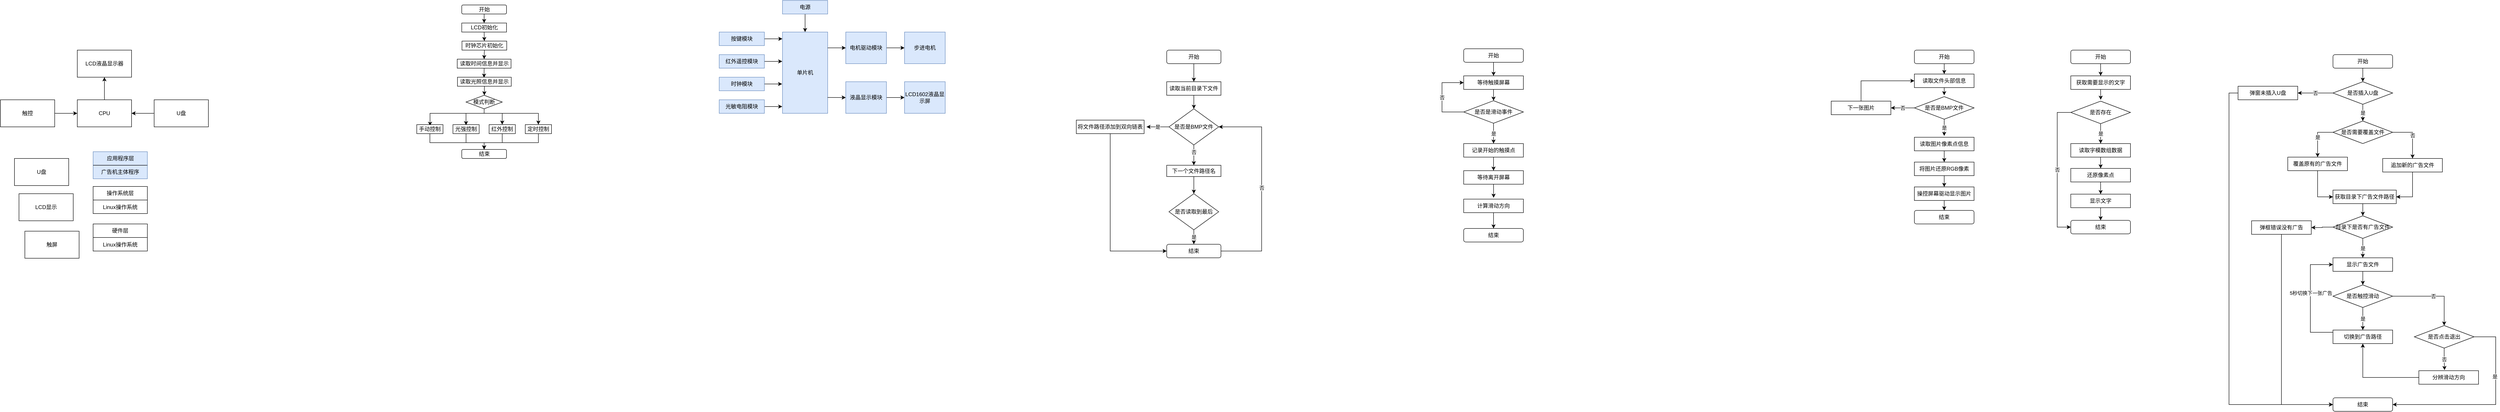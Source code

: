 <mxfile version="21.2.9" type="github">
  <diagram name="第 1 页" id="1pbirYVuTmxY0LQ_dK6s">
    <mxGraphModel dx="1304" dy="825" grid="1" gridSize="10" guides="1" tooltips="1" connect="1" arrows="1" fold="1" page="1" pageScale="1" pageWidth="827" pageHeight="1169" background="none" math="0" shadow="0">
      <root>
        <mxCell id="0" />
        <mxCell id="1" parent="0" />
        <mxCell id="Xl7vxDRYbt0s1qtZBpX_-1" value="LCD液晶显示器" style="rounded=0;whiteSpace=wrap;html=1;" parent="1" vertex="1">
          <mxGeometry x="340" y="200" width="120" height="60" as="geometry" />
        </mxCell>
        <mxCell id="Xl7vxDRYbt0s1qtZBpX_-4" style="edgeStyle=orthogonalEdgeStyle;rounded=0;orthogonalLoop=1;jettySize=auto;html=1;exitX=0.5;exitY=0;exitDx=0;exitDy=0;entryX=0.5;entryY=1;entryDx=0;entryDy=0;" parent="1" source="Xl7vxDRYbt0s1qtZBpX_-3" target="Xl7vxDRYbt0s1qtZBpX_-1" edge="1">
          <mxGeometry relative="1" as="geometry" />
        </mxCell>
        <mxCell id="Xl7vxDRYbt0s1qtZBpX_-3" value="CPU" style="rounded=0;whiteSpace=wrap;html=1;" parent="1" vertex="1">
          <mxGeometry x="340" y="310" width="120" height="60" as="geometry" />
        </mxCell>
        <mxCell id="Xl7vxDRYbt0s1qtZBpX_-8" style="edgeStyle=orthogonalEdgeStyle;rounded=0;orthogonalLoop=1;jettySize=auto;html=1;exitX=1;exitY=0.5;exitDx=0;exitDy=0;entryX=0;entryY=0.5;entryDx=0;entryDy=0;" parent="1" source="Xl7vxDRYbt0s1qtZBpX_-5" target="Xl7vxDRYbt0s1qtZBpX_-3" edge="1">
          <mxGeometry relative="1" as="geometry" />
        </mxCell>
        <mxCell id="Xl7vxDRYbt0s1qtZBpX_-5" value="触控" style="rounded=0;whiteSpace=wrap;html=1;" parent="1" vertex="1">
          <mxGeometry x="170" y="310" width="120" height="60" as="geometry" />
        </mxCell>
        <mxCell id="Xl7vxDRYbt0s1qtZBpX_-7" style="edgeStyle=orthogonalEdgeStyle;rounded=0;orthogonalLoop=1;jettySize=auto;html=1;exitX=0;exitY=0.5;exitDx=0;exitDy=0;" parent="1" source="Xl7vxDRYbt0s1qtZBpX_-6" target="Xl7vxDRYbt0s1qtZBpX_-3" edge="1">
          <mxGeometry relative="1" as="geometry" />
        </mxCell>
        <mxCell id="Xl7vxDRYbt0s1qtZBpX_-6" value="U盘" style="rounded=0;whiteSpace=wrap;html=1;" parent="1" vertex="1">
          <mxGeometry x="510" y="310" width="120" height="60" as="geometry" />
        </mxCell>
        <mxCell id="S_i-ToaBZ4BGEfhSy9do-2" value="" style="rounded=0;whiteSpace=wrap;html=1;fillColor=#dae8fc;strokeColor=#6c8ebf;" parent="1" vertex="1">
          <mxGeometry x="375" y="425" width="120" height="60" as="geometry" />
        </mxCell>
        <mxCell id="S_i-ToaBZ4BGEfhSy9do-4" value="LCD显示" style="rounded=0;whiteSpace=wrap;html=1;" parent="1" vertex="1">
          <mxGeometry x="211" y="518" width="120" height="60" as="geometry" />
        </mxCell>
        <mxCell id="S_i-ToaBZ4BGEfhSy9do-7" value="U盘" style="rounded=0;whiteSpace=wrap;html=1;" parent="1" vertex="1">
          <mxGeometry x="201" y="440" width="120" height="60" as="geometry" />
        </mxCell>
        <mxCell id="S_i-ToaBZ4BGEfhSy9do-8" value="触屏" style="rounded=0;whiteSpace=wrap;html=1;" parent="1" vertex="1">
          <mxGeometry x="224" y="601" width="120" height="60" as="geometry" />
        </mxCell>
        <mxCell id="S_i-ToaBZ4BGEfhSy9do-10" value="" style="endArrow=none;html=1;rounded=0;exitX=0;exitY=0.5;exitDx=0;exitDy=0;entryX=1;entryY=0.5;entryDx=0;entryDy=0;" parent="1" source="S_i-ToaBZ4BGEfhSy9do-2" target="S_i-ToaBZ4BGEfhSy9do-2" edge="1">
          <mxGeometry width="50" height="50" relative="1" as="geometry">
            <mxPoint x="475" y="507" as="sourcePoint" />
            <mxPoint x="525" y="457" as="targetPoint" />
          </mxGeometry>
        </mxCell>
        <mxCell id="S_i-ToaBZ4BGEfhSy9do-11" value="应用程序层" style="text;strokeColor=none;align=center;fillColor=none;html=1;verticalAlign=middle;whiteSpace=wrap;rounded=0;" parent="1" vertex="1">
          <mxGeometry x="400.5" y="425" width="69" height="30" as="geometry" />
        </mxCell>
        <mxCell id="S_i-ToaBZ4BGEfhSy9do-12" value="广告机主体程序" style="text;strokeColor=none;align=center;fillColor=none;html=1;verticalAlign=middle;whiteSpace=wrap;rounded=0;" parent="1" vertex="1">
          <mxGeometry x="389" y="455" width="92" height="30" as="geometry" />
        </mxCell>
        <mxCell id="S_i-ToaBZ4BGEfhSy9do-13" value="" style="rounded=0;whiteSpace=wrap;html=1;" parent="1" vertex="1">
          <mxGeometry x="375" y="502" width="120" height="60" as="geometry" />
        </mxCell>
        <mxCell id="S_i-ToaBZ4BGEfhSy9do-14" value="" style="endArrow=none;html=1;rounded=0;exitX=0;exitY=0.5;exitDx=0;exitDy=0;entryX=1;entryY=0.5;entryDx=0;entryDy=0;" parent="1" source="S_i-ToaBZ4BGEfhSy9do-13" target="S_i-ToaBZ4BGEfhSy9do-13" edge="1">
          <mxGeometry width="50" height="50" relative="1" as="geometry">
            <mxPoint x="481" y="514" as="sourcePoint" />
            <mxPoint x="531" y="464" as="targetPoint" />
          </mxGeometry>
        </mxCell>
        <mxCell id="S_i-ToaBZ4BGEfhSy9do-19" value="Linux操作系统" style="text;strokeColor=none;align=center;fillColor=none;html=1;verticalAlign=middle;whiteSpace=wrap;rounded=0;" parent="1" vertex="1">
          <mxGeometry x="389" y="533" width="92" height="30" as="geometry" />
        </mxCell>
        <mxCell id="S_i-ToaBZ4BGEfhSy9do-20" value="操作系统层" style="text;strokeColor=none;align=center;fillColor=none;html=1;verticalAlign=middle;whiteSpace=wrap;rounded=0;" parent="1" vertex="1">
          <mxGeometry x="389" y="502" width="92" height="30" as="geometry" />
        </mxCell>
        <mxCell id="S_i-ToaBZ4BGEfhSy9do-21" value="" style="rounded=0;whiteSpace=wrap;html=1;" parent="1" vertex="1">
          <mxGeometry x="375" y="585" width="120" height="60" as="geometry" />
        </mxCell>
        <mxCell id="S_i-ToaBZ4BGEfhSy9do-22" value="" style="endArrow=none;html=1;rounded=0;exitX=0;exitY=0.5;exitDx=0;exitDy=0;entryX=1;entryY=0.5;entryDx=0;entryDy=0;" parent="1" source="S_i-ToaBZ4BGEfhSy9do-21" target="S_i-ToaBZ4BGEfhSy9do-21" edge="1">
          <mxGeometry width="50" height="50" relative="1" as="geometry">
            <mxPoint x="481" y="597" as="sourcePoint" />
            <mxPoint x="531" y="547" as="targetPoint" />
          </mxGeometry>
        </mxCell>
        <mxCell id="S_i-ToaBZ4BGEfhSy9do-23" value="Linux操作系统" style="text;strokeColor=none;align=center;fillColor=none;html=1;verticalAlign=middle;whiteSpace=wrap;rounded=0;" parent="1" vertex="1">
          <mxGeometry x="389" y="616" width="92" height="30" as="geometry" />
        </mxCell>
        <mxCell id="S_i-ToaBZ4BGEfhSy9do-24" value="硬件层" style="text;strokeColor=none;align=center;fillColor=none;html=1;verticalAlign=middle;whiteSpace=wrap;rounded=0;" parent="1" vertex="1">
          <mxGeometry x="389" y="585" width="92" height="30" as="geometry" />
        </mxCell>
        <mxCell id="UXYYCV9TnuVSODTEF9GF-24" style="edgeStyle=orthogonalEdgeStyle;rounded=0;orthogonalLoop=1;jettySize=auto;html=1;exitX=0.5;exitY=1;exitDx=0;exitDy=0;entryX=0.5;entryY=0;entryDx=0;entryDy=0;" parent="1" source="UXYYCV9TnuVSODTEF9GF-1" target="UXYYCV9TnuVSODTEF9GF-2" edge="1">
          <mxGeometry relative="1" as="geometry" />
        </mxCell>
        <mxCell id="UXYYCV9TnuVSODTEF9GF-1" value="开始" style="rounded=1;whiteSpace=wrap;html=1;" parent="1" vertex="1">
          <mxGeometry x="1190.5" y="100" width="99" height="20" as="geometry" />
        </mxCell>
        <mxCell id="UXYYCV9TnuVSODTEF9GF-25" style="edgeStyle=orthogonalEdgeStyle;rounded=0;orthogonalLoop=1;jettySize=auto;html=1;exitX=0.5;exitY=1;exitDx=0;exitDy=0;entryX=0.5;entryY=0;entryDx=0;entryDy=0;" parent="1" source="UXYYCV9TnuVSODTEF9GF-2" target="UXYYCV9TnuVSODTEF9GF-3" edge="1">
          <mxGeometry relative="1" as="geometry" />
        </mxCell>
        <mxCell id="UXYYCV9TnuVSODTEF9GF-2" value="LCD初始化" style="rounded=0;whiteSpace=wrap;html=1;" parent="1" vertex="1">
          <mxGeometry x="1190.5" y="140" width="99" height="20" as="geometry" />
        </mxCell>
        <mxCell id="UXYYCV9TnuVSODTEF9GF-26" style="edgeStyle=orthogonalEdgeStyle;rounded=0;orthogonalLoop=1;jettySize=auto;html=1;exitX=0.5;exitY=1;exitDx=0;exitDy=0;entryX=0.5;entryY=0;entryDx=0;entryDy=0;" parent="1" source="UXYYCV9TnuVSODTEF9GF-3" target="UXYYCV9TnuVSODTEF9GF-4" edge="1">
          <mxGeometry relative="1" as="geometry" />
        </mxCell>
        <mxCell id="UXYYCV9TnuVSODTEF9GF-3" value="时钟芯片初始化" style="rounded=0;whiteSpace=wrap;html=1;" parent="1" vertex="1">
          <mxGeometry x="1191" y="180" width="99" height="20" as="geometry" />
        </mxCell>
        <mxCell id="UXYYCV9TnuVSODTEF9GF-28" style="edgeStyle=orthogonalEdgeStyle;rounded=0;orthogonalLoop=1;jettySize=auto;html=1;exitX=0.5;exitY=1;exitDx=0;exitDy=0;entryX=0.494;entryY=0.055;entryDx=0;entryDy=0;entryPerimeter=0;" parent="1" source="UXYYCV9TnuVSODTEF9GF-4" target="UXYYCV9TnuVSODTEF9GF-5" edge="1">
          <mxGeometry relative="1" as="geometry" />
        </mxCell>
        <mxCell id="UXYYCV9TnuVSODTEF9GF-4" value="读取时间信息并显示" style="rounded=0;whiteSpace=wrap;html=1;" parent="1" vertex="1">
          <mxGeometry x="1180.5" y="220" width="119" height="20" as="geometry" />
        </mxCell>
        <mxCell id="UXYYCV9TnuVSODTEF9GF-30" style="edgeStyle=orthogonalEdgeStyle;rounded=0;orthogonalLoop=1;jettySize=auto;html=1;exitX=0.5;exitY=1;exitDx=0;exitDy=0;entryX=0.506;entryY=0.003;entryDx=0;entryDy=0;entryPerimeter=0;" parent="1" source="UXYYCV9TnuVSODTEF9GF-5" target="UXYYCV9TnuVSODTEF9GF-6" edge="1">
          <mxGeometry relative="1" as="geometry" />
        </mxCell>
        <mxCell id="UXYYCV9TnuVSODTEF9GF-5" value="读取光照信息并显示" style="rounded=0;whiteSpace=wrap;html=1;" parent="1" vertex="1">
          <mxGeometry x="1181" y="260" width="119" height="20" as="geometry" />
        </mxCell>
        <mxCell id="UXYYCV9TnuVSODTEF9GF-16" style="edgeStyle=orthogonalEdgeStyle;rounded=0;orthogonalLoop=1;jettySize=auto;html=1;exitX=0.5;exitY=1;exitDx=0;exitDy=0;entryX=0.506;entryY=0.133;entryDx=0;entryDy=0;entryPerimeter=0;" parent="1" source="UXYYCV9TnuVSODTEF9GF-6" target="UXYYCV9TnuVSODTEF9GF-8" edge="1">
          <mxGeometry relative="1" as="geometry">
            <Array as="points">
              <mxPoint x="1240" y="340" />
              <mxPoint x="1120" y="340" />
            </Array>
          </mxGeometry>
        </mxCell>
        <mxCell id="UXYYCV9TnuVSODTEF9GF-17" style="edgeStyle=orthogonalEdgeStyle;rounded=0;orthogonalLoop=1;jettySize=auto;html=1;exitX=0.5;exitY=1;exitDx=0;exitDy=0;entryX=0.499;entryY=0.061;entryDx=0;entryDy=0;entryPerimeter=0;" parent="1" source="UXYYCV9TnuVSODTEF9GF-6" target="UXYYCV9TnuVSODTEF9GF-9" edge="1">
          <mxGeometry relative="1" as="geometry">
            <Array as="points">
              <mxPoint x="1240" y="340" />
              <mxPoint x="1200" y="340" />
            </Array>
          </mxGeometry>
        </mxCell>
        <mxCell id="UXYYCV9TnuVSODTEF9GF-18" style="edgeStyle=orthogonalEdgeStyle;rounded=0;orthogonalLoop=1;jettySize=auto;html=1;exitX=0.5;exitY=1;exitDx=0;exitDy=0;entryX=0.5;entryY=0;entryDx=0;entryDy=0;" parent="1" source="UXYYCV9TnuVSODTEF9GF-6" target="UXYYCV9TnuVSODTEF9GF-10" edge="1">
          <mxGeometry relative="1" as="geometry">
            <Array as="points">
              <mxPoint x="1240" y="340" />
              <mxPoint x="1280" y="340" />
            </Array>
          </mxGeometry>
        </mxCell>
        <mxCell id="UXYYCV9TnuVSODTEF9GF-19" style="edgeStyle=orthogonalEdgeStyle;rounded=0;orthogonalLoop=1;jettySize=auto;html=1;exitX=0.5;exitY=1;exitDx=0;exitDy=0;entryX=0.5;entryY=0;entryDx=0;entryDy=0;" parent="1" source="UXYYCV9TnuVSODTEF9GF-6" target="UXYYCV9TnuVSODTEF9GF-11" edge="1">
          <mxGeometry relative="1" as="geometry">
            <Array as="points">
              <mxPoint x="1240" y="340" />
              <mxPoint x="1360" y="340" />
            </Array>
          </mxGeometry>
        </mxCell>
        <mxCell id="UXYYCV9TnuVSODTEF9GF-6" value="模式判断" style="rhombus;whiteSpace=wrap;html=1;" parent="1" vertex="1">
          <mxGeometry x="1200" y="300" width="80" height="30" as="geometry" />
        </mxCell>
        <mxCell id="UXYYCV9TnuVSODTEF9GF-20" style="edgeStyle=orthogonalEdgeStyle;rounded=0;orthogonalLoop=1;jettySize=auto;html=1;exitX=0.5;exitY=1;exitDx=0;exitDy=0;entryX=0.5;entryY=0;entryDx=0;entryDy=0;" parent="1" source="UXYYCV9TnuVSODTEF9GF-8" target="UXYYCV9TnuVSODTEF9GF-12" edge="1">
          <mxGeometry relative="1" as="geometry">
            <Array as="points">
              <mxPoint x="1120" y="405" />
              <mxPoint x="1240" y="405" />
            </Array>
          </mxGeometry>
        </mxCell>
        <mxCell id="UXYYCV9TnuVSODTEF9GF-8" value="手动控制" style="rounded=0;whiteSpace=wrap;html=1;" parent="1" vertex="1">
          <mxGeometry x="1091" y="365" width="58" height="20" as="geometry" />
        </mxCell>
        <mxCell id="UXYYCV9TnuVSODTEF9GF-21" style="edgeStyle=orthogonalEdgeStyle;rounded=0;orthogonalLoop=1;jettySize=auto;html=1;exitX=0.5;exitY=1;exitDx=0;exitDy=0;entryX=0.5;entryY=0;entryDx=0;entryDy=0;" parent="1" source="UXYYCV9TnuVSODTEF9GF-9" target="UXYYCV9TnuVSODTEF9GF-12" edge="1">
          <mxGeometry relative="1" as="geometry" />
        </mxCell>
        <mxCell id="UXYYCV9TnuVSODTEF9GF-9" value="光强控制" style="rounded=0;whiteSpace=wrap;html=1;" parent="1" vertex="1">
          <mxGeometry x="1171" y="365" width="58" height="20" as="geometry" />
        </mxCell>
        <mxCell id="UXYYCV9TnuVSODTEF9GF-22" style="edgeStyle=orthogonalEdgeStyle;rounded=0;orthogonalLoop=1;jettySize=auto;html=1;exitX=0.5;exitY=1;exitDx=0;exitDy=0;entryX=0.5;entryY=0;entryDx=0;entryDy=0;" parent="1" source="UXYYCV9TnuVSODTEF9GF-10" target="UXYYCV9TnuVSODTEF9GF-12" edge="1">
          <mxGeometry relative="1" as="geometry" />
        </mxCell>
        <mxCell id="UXYYCV9TnuVSODTEF9GF-10" value="红外控制" style="rounded=0;whiteSpace=wrap;html=1;" parent="1" vertex="1">
          <mxGeometry x="1251" y="365" width="58" height="20" as="geometry" />
        </mxCell>
        <mxCell id="UXYYCV9TnuVSODTEF9GF-23" style="edgeStyle=orthogonalEdgeStyle;rounded=0;orthogonalLoop=1;jettySize=auto;html=1;exitX=0.5;exitY=1;exitDx=0;exitDy=0;entryX=0.5;entryY=0;entryDx=0;entryDy=0;" parent="1" source="UXYYCV9TnuVSODTEF9GF-11" target="UXYYCV9TnuVSODTEF9GF-12" edge="1">
          <mxGeometry relative="1" as="geometry">
            <Array as="points">
              <mxPoint x="1360" y="405" />
              <mxPoint x="1240" y="405" />
            </Array>
          </mxGeometry>
        </mxCell>
        <mxCell id="UXYYCV9TnuVSODTEF9GF-11" value="定时控制" style="rounded=0;whiteSpace=wrap;html=1;" parent="1" vertex="1">
          <mxGeometry x="1331" y="365" width="58" height="20" as="geometry" />
        </mxCell>
        <mxCell id="UXYYCV9TnuVSODTEF9GF-12" value="结束" style="rounded=1;whiteSpace=wrap;html=1;" parent="1" vertex="1">
          <mxGeometry x="1190.5" y="420" width="99" height="20" as="geometry" />
        </mxCell>
        <mxCell id="UXYYCV9TnuVSODTEF9GF-59" style="edgeStyle=orthogonalEdgeStyle;rounded=0;orthogonalLoop=1;jettySize=auto;html=1;exitX=0.5;exitY=1;exitDx=0;exitDy=0;entryX=0.5;entryY=0;entryDx=0;entryDy=0;" parent="1" source="UXYYCV9TnuVSODTEF9GF-38" target="UXYYCV9TnuVSODTEF9GF-44" edge="1">
          <mxGeometry relative="1" as="geometry" />
        </mxCell>
        <mxCell id="UXYYCV9TnuVSODTEF9GF-38" value="电源" style="rounded=0;whiteSpace=wrap;html=1;fillColor=#dae8fc;strokeColor=#6c8ebf;" parent="1" vertex="1">
          <mxGeometry x="1900" y="90" width="100" height="30" as="geometry" />
        </mxCell>
        <mxCell id="UXYYCV9TnuVSODTEF9GF-51" style="edgeStyle=orthogonalEdgeStyle;rounded=0;orthogonalLoop=1;jettySize=auto;html=1;exitX=1;exitY=0.5;exitDx=0;exitDy=0;entryX=-0.005;entryY=0.363;entryDx=0;entryDy=0;entryPerimeter=0;" parent="1" source="UXYYCV9TnuVSODTEF9GF-39" target="UXYYCV9TnuVSODTEF9GF-44" edge="1">
          <mxGeometry relative="1" as="geometry" />
        </mxCell>
        <mxCell id="UXYYCV9TnuVSODTEF9GF-39" value="红外遥控模块" style="rounded=0;whiteSpace=wrap;html=1;fillColor=#dae8fc;strokeColor=#6c8ebf;" parent="1" vertex="1">
          <mxGeometry x="1760" y="210" width="100" height="30" as="geometry" />
        </mxCell>
        <mxCell id="UXYYCV9TnuVSODTEF9GF-50" style="edgeStyle=orthogonalEdgeStyle;rounded=0;orthogonalLoop=1;jettySize=auto;html=1;exitX=1;exitY=0.5;exitDx=0;exitDy=0;entryX=-0.002;entryY=0.082;entryDx=0;entryDy=0;entryPerimeter=0;" parent="1" source="UXYYCV9TnuVSODTEF9GF-40" target="UXYYCV9TnuVSODTEF9GF-44" edge="1">
          <mxGeometry relative="1" as="geometry">
            <mxPoint x="1920" y="130" as="targetPoint" />
          </mxGeometry>
        </mxCell>
        <mxCell id="UXYYCV9TnuVSODTEF9GF-40" value="按键模块" style="rounded=0;whiteSpace=wrap;html=1;fillColor=#dae8fc;strokeColor=#6c8ebf;" parent="1" vertex="1">
          <mxGeometry x="1760" y="160" width="100" height="30" as="geometry" />
        </mxCell>
        <mxCell id="UXYYCV9TnuVSODTEF9GF-52" style="edgeStyle=orthogonalEdgeStyle;rounded=0;orthogonalLoop=1;jettySize=auto;html=1;exitX=1;exitY=0.5;exitDx=0;exitDy=0;entryX=-0.008;entryY=0.636;entryDx=0;entryDy=0;entryPerimeter=0;" parent="1" source="UXYYCV9TnuVSODTEF9GF-41" target="UXYYCV9TnuVSODTEF9GF-44" edge="1">
          <mxGeometry relative="1" as="geometry" />
        </mxCell>
        <mxCell id="UXYYCV9TnuVSODTEF9GF-41" value="时钟模块" style="rounded=0;whiteSpace=wrap;html=1;fillColor=#dae8fc;strokeColor=#6c8ebf;" parent="1" vertex="1">
          <mxGeometry x="1760" y="260" width="100" height="30" as="geometry" />
        </mxCell>
        <mxCell id="UXYYCV9TnuVSODTEF9GF-53" style="edgeStyle=orthogonalEdgeStyle;rounded=0;orthogonalLoop=1;jettySize=auto;html=1;exitX=1;exitY=0.5;exitDx=0;exitDy=0;entryX=-0.005;entryY=0.917;entryDx=0;entryDy=0;entryPerimeter=0;" parent="1" source="UXYYCV9TnuVSODTEF9GF-42" target="UXYYCV9TnuVSODTEF9GF-44" edge="1">
          <mxGeometry relative="1" as="geometry" />
        </mxCell>
        <mxCell id="UXYYCV9TnuVSODTEF9GF-42" value="光敏电阻模块" style="rounded=0;whiteSpace=wrap;html=1;fillColor=#dae8fc;strokeColor=#6c8ebf;" parent="1" vertex="1">
          <mxGeometry x="1760" y="310" width="100" height="30" as="geometry" />
        </mxCell>
        <mxCell id="UXYYCV9TnuVSODTEF9GF-44" value="单片机" style="rounded=0;whiteSpace=wrap;html=1;fillColor=#dae8fc;strokeColor=#6c8ebf;" parent="1" vertex="1">
          <mxGeometry x="1900" y="160" width="100" height="180" as="geometry" />
        </mxCell>
        <mxCell id="UXYYCV9TnuVSODTEF9GF-58" style="edgeStyle=orthogonalEdgeStyle;rounded=0;orthogonalLoop=1;jettySize=auto;html=1;exitX=1;exitY=0.5;exitDx=0;exitDy=0;entryX=0;entryY=0.5;entryDx=0;entryDy=0;" parent="1" source="UXYYCV9TnuVSODTEF9GF-45" target="UXYYCV9TnuVSODTEF9GF-47" edge="1">
          <mxGeometry relative="1" as="geometry" />
        </mxCell>
        <mxCell id="UXYYCV9TnuVSODTEF9GF-45" value="电机驱动模块" style="rounded=0;whiteSpace=wrap;html=1;fillColor=#dae8fc;strokeColor=#6c8ebf;" parent="1" vertex="1">
          <mxGeometry x="2040" y="160" width="90" height="70" as="geometry" />
        </mxCell>
        <mxCell id="UXYYCV9TnuVSODTEF9GF-57" style="edgeStyle=orthogonalEdgeStyle;rounded=0;orthogonalLoop=1;jettySize=auto;html=1;exitX=1;exitY=0.5;exitDx=0;exitDy=0;entryX=0;entryY=0.5;entryDx=0;entryDy=0;" parent="1" source="UXYYCV9TnuVSODTEF9GF-46" target="UXYYCV9TnuVSODTEF9GF-48" edge="1">
          <mxGeometry relative="1" as="geometry" />
        </mxCell>
        <mxCell id="UXYYCV9TnuVSODTEF9GF-46" value="液晶显示模块" style="rounded=0;whiteSpace=wrap;html=1;fillColor=#dae8fc;strokeColor=#6c8ebf;" parent="1" vertex="1">
          <mxGeometry x="2040" y="270" width="90" height="70" as="geometry" />
        </mxCell>
        <mxCell id="UXYYCV9TnuVSODTEF9GF-47" value="步进电机" style="rounded=0;whiteSpace=wrap;html=1;fillColor=#dae8fc;strokeColor=#6c8ebf;" parent="1" vertex="1">
          <mxGeometry x="2170" y="160" width="90" height="70" as="geometry" />
        </mxCell>
        <mxCell id="UXYYCV9TnuVSODTEF9GF-48" value="LCD1602液晶显示屏" style="rounded=0;whiteSpace=wrap;html=1;fillColor=#dae8fc;strokeColor=#6c8ebf;" parent="1" vertex="1">
          <mxGeometry x="2170" y="270" width="90" height="70" as="geometry" />
        </mxCell>
        <mxCell id="UXYYCV9TnuVSODTEF9GF-55" value="" style="endArrow=classic;html=1;rounded=0;entryX=0;entryY=0.5;entryDx=0;entryDy=0;" parent="1" target="UXYYCV9TnuVSODTEF9GF-45" edge="1">
          <mxGeometry width="50" height="50" relative="1" as="geometry">
            <mxPoint x="2000" y="195" as="sourcePoint" />
            <mxPoint x="2090" y="180" as="targetPoint" />
          </mxGeometry>
        </mxCell>
        <mxCell id="UXYYCV9TnuVSODTEF9GF-56" value="" style="endArrow=classic;html=1;rounded=0;exitX=0.998;exitY=0.805;exitDx=0;exitDy=0;exitPerimeter=0;entryX=0;entryY=0.5;entryDx=0;entryDy=0;" parent="1" source="UXYYCV9TnuVSODTEF9GF-44" target="UXYYCV9TnuVSODTEF9GF-46" edge="1">
          <mxGeometry width="50" height="50" relative="1" as="geometry">
            <mxPoint x="2010" y="210" as="sourcePoint" />
            <mxPoint x="2049" y="210" as="targetPoint" />
          </mxGeometry>
        </mxCell>
        <mxCell id="vrbVYTq3Wv0uUNsKWjks-12" style="edgeStyle=orthogonalEdgeStyle;rounded=0;orthogonalLoop=1;jettySize=auto;html=1;exitX=0.5;exitY=1;exitDx=0;exitDy=0;entryX=0.5;entryY=0;entryDx=0;entryDy=0;" parent="1" source="vrbVYTq3Wv0uUNsKWjks-4" target="vrbVYTq3Wv0uUNsKWjks-5" edge="1">
          <mxGeometry relative="1" as="geometry" />
        </mxCell>
        <mxCell id="vrbVYTq3Wv0uUNsKWjks-4" value="开始" style="rounded=1;whiteSpace=wrap;html=1;" parent="1" vertex="1">
          <mxGeometry x="2750" y="200" width="120" height="30" as="geometry" />
        </mxCell>
        <mxCell id="vrbVYTq3Wv0uUNsKWjks-13" style="edgeStyle=orthogonalEdgeStyle;rounded=0;orthogonalLoop=1;jettySize=auto;html=1;exitX=0.5;exitY=1;exitDx=0;exitDy=0;entryX=0.5;entryY=0;entryDx=0;entryDy=0;" parent="1" source="vrbVYTq3Wv0uUNsKWjks-5" target="vrbVYTq3Wv0uUNsKWjks-6" edge="1">
          <mxGeometry relative="1" as="geometry" />
        </mxCell>
        <mxCell id="vrbVYTq3Wv0uUNsKWjks-5" value="读取当前目录下文件" style="rounded=0;whiteSpace=wrap;html=1;" parent="1" vertex="1">
          <mxGeometry x="2750" y="270" width="120" height="30" as="geometry" />
        </mxCell>
        <mxCell id="vrbVYTq3Wv0uUNsKWjks-14" value="是" style="edgeStyle=orthogonalEdgeStyle;rounded=0;orthogonalLoop=1;jettySize=auto;html=1;exitX=0;exitY=0.5;exitDx=0;exitDy=0;entryX=1.035;entryY=0.498;entryDx=0;entryDy=0;entryPerimeter=0;" parent="1" source="vrbVYTq3Wv0uUNsKWjks-6" target="vrbVYTq3Wv0uUNsKWjks-8" edge="1">
          <mxGeometry relative="1" as="geometry" />
        </mxCell>
        <mxCell id="vrbVYTq3Wv0uUNsKWjks-16" style="edgeStyle=orthogonalEdgeStyle;rounded=0;orthogonalLoop=1;jettySize=auto;html=1;exitX=0.5;exitY=1;exitDx=0;exitDy=0;entryX=0.5;entryY=0;entryDx=0;entryDy=0;" parent="1" source="vrbVYTq3Wv0uUNsKWjks-6" target="vrbVYTq3Wv0uUNsKWjks-7" edge="1">
          <mxGeometry relative="1" as="geometry" />
        </mxCell>
        <mxCell id="vrbVYTq3Wv0uUNsKWjks-17" value="否" style="edgeLabel;html=1;align=center;verticalAlign=middle;resizable=0;points=[];" parent="vrbVYTq3Wv0uUNsKWjks-16" vertex="1" connectable="0">
          <mxGeometry x="-0.292" relative="1" as="geometry">
            <mxPoint as="offset" />
          </mxGeometry>
        </mxCell>
        <mxCell id="vrbVYTq3Wv0uUNsKWjks-6" value="是否是BMP文件" style="rhombus;whiteSpace=wrap;html=1;" parent="1" vertex="1">
          <mxGeometry x="2755" y="330" width="110" height="80" as="geometry" />
        </mxCell>
        <mxCell id="vrbVYTq3Wv0uUNsKWjks-18" style="edgeStyle=orthogonalEdgeStyle;rounded=0;orthogonalLoop=1;jettySize=auto;html=1;exitX=0.5;exitY=1;exitDx=0;exitDy=0;entryX=0.5;entryY=0;entryDx=0;entryDy=0;" parent="1" source="vrbVYTq3Wv0uUNsKWjks-7" target="vrbVYTq3Wv0uUNsKWjks-10" edge="1">
          <mxGeometry relative="1" as="geometry" />
        </mxCell>
        <mxCell id="vrbVYTq3Wv0uUNsKWjks-7" value="下一个文件路径名" style="rounded=0;whiteSpace=wrap;html=1;" parent="1" vertex="1">
          <mxGeometry x="2750" y="455" width="120" height="25" as="geometry" />
        </mxCell>
        <mxCell id="vrbVYTq3Wv0uUNsKWjks-19" style="edgeStyle=orthogonalEdgeStyle;rounded=0;orthogonalLoop=1;jettySize=auto;html=1;exitX=0.5;exitY=1;exitDx=0;exitDy=0;entryX=0;entryY=0.5;entryDx=0;entryDy=0;" parent="1" source="vrbVYTq3Wv0uUNsKWjks-8" target="vrbVYTq3Wv0uUNsKWjks-11" edge="1">
          <mxGeometry relative="1" as="geometry" />
        </mxCell>
        <mxCell id="vrbVYTq3Wv0uUNsKWjks-8" value="将文件路径添加到双向链表" style="rounded=0;whiteSpace=wrap;html=1;" parent="1" vertex="1">
          <mxGeometry x="2550" y="355" width="150" height="30" as="geometry" />
        </mxCell>
        <mxCell id="vrbVYTq3Wv0uUNsKWjks-20" value="是" style="edgeStyle=orthogonalEdgeStyle;rounded=0;orthogonalLoop=1;jettySize=auto;html=1;exitX=0.5;exitY=1;exitDx=0;exitDy=0;entryX=0.5;entryY=0;entryDx=0;entryDy=0;" parent="1" source="vrbVYTq3Wv0uUNsKWjks-10" target="vrbVYTq3Wv0uUNsKWjks-11" edge="1">
          <mxGeometry relative="1" as="geometry" />
        </mxCell>
        <mxCell id="vrbVYTq3Wv0uUNsKWjks-10" value="是否读取到最后" style="rhombus;whiteSpace=wrap;html=1;" parent="1" vertex="1">
          <mxGeometry x="2755" y="518" width="110" height="80" as="geometry" />
        </mxCell>
        <mxCell id="vrbVYTq3Wv0uUNsKWjks-23" value="否" style="edgeStyle=orthogonalEdgeStyle;rounded=0;orthogonalLoop=1;jettySize=auto;html=1;exitX=1;exitY=0.5;exitDx=0;exitDy=0;entryX=1;entryY=0.5;entryDx=0;entryDy=0;" parent="1" source="vrbVYTq3Wv0uUNsKWjks-11" target="vrbVYTq3Wv0uUNsKWjks-6" edge="1">
          <mxGeometry relative="1" as="geometry">
            <Array as="points">
              <mxPoint x="2960" y="645" />
              <mxPoint x="2960" y="370" />
            </Array>
          </mxGeometry>
        </mxCell>
        <mxCell id="vrbVYTq3Wv0uUNsKWjks-11" value="结束" style="rounded=1;whiteSpace=wrap;html=1;" parent="1" vertex="1">
          <mxGeometry x="2750" y="630" width="120" height="30" as="geometry" />
        </mxCell>
        <mxCell id="vrbVYTq3Wv0uUNsKWjks-34" style="edgeStyle=orthogonalEdgeStyle;rounded=0;orthogonalLoop=1;jettySize=auto;html=1;exitX=0.5;exitY=1;exitDx=0;exitDy=0;entryX=0.5;entryY=0;entryDx=0;entryDy=0;" parent="1" source="vrbVYTq3Wv0uUNsKWjks-24" target="vrbVYTq3Wv0uUNsKWjks-25" edge="1">
          <mxGeometry relative="1" as="geometry" />
        </mxCell>
        <mxCell id="vrbVYTq3Wv0uUNsKWjks-24" value="开始" style="rounded=1;whiteSpace=wrap;html=1;" parent="1" vertex="1">
          <mxGeometry x="3407" y="197" width="132" height="30" as="geometry" />
        </mxCell>
        <mxCell id="vrbVYTq3Wv0uUNsKWjks-35" style="edgeStyle=orthogonalEdgeStyle;rounded=0;orthogonalLoop=1;jettySize=auto;html=1;exitX=0.5;exitY=1;exitDx=0;exitDy=0;entryX=0.5;entryY=0;entryDx=0;entryDy=0;" parent="1" source="vrbVYTq3Wv0uUNsKWjks-25" target="vrbVYTq3Wv0uUNsKWjks-27" edge="1">
          <mxGeometry relative="1" as="geometry" />
        </mxCell>
        <mxCell id="vrbVYTq3Wv0uUNsKWjks-25" value="等待触摸屏幕" style="rounded=0;whiteSpace=wrap;html=1;" parent="1" vertex="1">
          <mxGeometry x="3407" y="257" width="132" height="30" as="geometry" />
        </mxCell>
        <mxCell id="vrbVYTq3Wv0uUNsKWjks-36" value="是" style="edgeStyle=orthogonalEdgeStyle;rounded=0;orthogonalLoop=1;jettySize=auto;html=1;exitX=0.5;exitY=1;exitDx=0;exitDy=0;entryX=0.5;entryY=0;entryDx=0;entryDy=0;" parent="1" source="vrbVYTq3Wv0uUNsKWjks-27" target="vrbVYTq3Wv0uUNsKWjks-30" edge="1">
          <mxGeometry relative="1" as="geometry" />
        </mxCell>
        <mxCell id="vrbVYTq3Wv0uUNsKWjks-37" value="否" style="edgeStyle=orthogonalEdgeStyle;rounded=0;orthogonalLoop=1;jettySize=auto;html=1;exitX=0;exitY=0.5;exitDx=0;exitDy=0;entryX=0;entryY=0.5;entryDx=0;entryDy=0;" parent="1" source="vrbVYTq3Wv0uUNsKWjks-27" target="vrbVYTq3Wv0uUNsKWjks-25" edge="1">
          <mxGeometry relative="1" as="geometry">
            <Array as="points">
              <mxPoint x="3359" y="337" />
              <mxPoint x="3359" y="272" />
            </Array>
          </mxGeometry>
        </mxCell>
        <mxCell id="vrbVYTq3Wv0uUNsKWjks-27" value="是否是滑动事件" style="rhombus;whiteSpace=wrap;html=1;" parent="1" vertex="1">
          <mxGeometry x="3407" y="312" width="132" height="50" as="geometry" />
        </mxCell>
        <mxCell id="vrbVYTq3Wv0uUNsKWjks-28" style="edgeStyle=orthogonalEdgeStyle;rounded=0;orthogonalLoop=1;jettySize=auto;html=1;exitX=0.5;exitY=1;exitDx=0;exitDy=0;" parent="1" source="vrbVYTq3Wv0uUNsKWjks-27" target="vrbVYTq3Wv0uUNsKWjks-27" edge="1">
          <mxGeometry relative="1" as="geometry" />
        </mxCell>
        <mxCell id="vrbVYTq3Wv0uUNsKWjks-38" style="edgeStyle=orthogonalEdgeStyle;rounded=0;orthogonalLoop=1;jettySize=auto;html=1;exitX=0.5;exitY=1;exitDx=0;exitDy=0;entryX=0.5;entryY=0;entryDx=0;entryDy=0;" parent="1" source="vrbVYTq3Wv0uUNsKWjks-30" target="vrbVYTq3Wv0uUNsKWjks-31" edge="1">
          <mxGeometry relative="1" as="geometry" />
        </mxCell>
        <mxCell id="vrbVYTq3Wv0uUNsKWjks-30" value="记录开始的触摸点" style="rounded=0;whiteSpace=wrap;html=1;" parent="1" vertex="1">
          <mxGeometry x="3407" y="407" width="132" height="30" as="geometry" />
        </mxCell>
        <mxCell id="vrbVYTq3Wv0uUNsKWjks-39" style="edgeStyle=orthogonalEdgeStyle;rounded=0;orthogonalLoop=1;jettySize=auto;html=1;exitX=0.5;exitY=1;exitDx=0;exitDy=0;" parent="1" source="vrbVYTq3Wv0uUNsKWjks-31" edge="1">
          <mxGeometry relative="1" as="geometry">
            <mxPoint x="3473.138" y="527" as="targetPoint" />
          </mxGeometry>
        </mxCell>
        <mxCell id="vrbVYTq3Wv0uUNsKWjks-31" value="等待离开屏幕" style="rounded=0;whiteSpace=wrap;html=1;" parent="1" vertex="1">
          <mxGeometry x="3407" y="467" width="132" height="30" as="geometry" />
        </mxCell>
        <mxCell id="vrbVYTq3Wv0uUNsKWjks-41" style="edgeStyle=orthogonalEdgeStyle;rounded=0;orthogonalLoop=1;jettySize=auto;html=1;exitX=0.5;exitY=1;exitDx=0;exitDy=0;entryX=0.5;entryY=0;entryDx=0;entryDy=0;" parent="1" source="vrbVYTq3Wv0uUNsKWjks-33" target="vrbVYTq3Wv0uUNsKWjks-40" edge="1">
          <mxGeometry relative="1" as="geometry" />
        </mxCell>
        <mxCell id="vrbVYTq3Wv0uUNsKWjks-33" value="计算滑动方向" style="rounded=0;whiteSpace=wrap;html=1;" parent="1" vertex="1">
          <mxGeometry x="3407" y="530" width="132" height="30" as="geometry" />
        </mxCell>
        <mxCell id="vrbVYTq3Wv0uUNsKWjks-40" value="结束" style="rounded=1;whiteSpace=wrap;html=1;" parent="1" vertex="1">
          <mxGeometry x="3407" y="595" width="132" height="30" as="geometry" />
        </mxCell>
        <mxCell id="vrbVYTq3Wv0uUNsKWjks-50" style="edgeStyle=orthogonalEdgeStyle;rounded=0;orthogonalLoop=1;jettySize=auto;html=1;exitX=0.5;exitY=1;exitDx=0;exitDy=0;entryX=0.5;entryY=0;entryDx=0;entryDy=0;" parent="1" source="vrbVYTq3Wv0uUNsKWjks-42" target="vrbVYTq3Wv0uUNsKWjks-43" edge="1">
          <mxGeometry relative="1" as="geometry" />
        </mxCell>
        <mxCell id="vrbVYTq3Wv0uUNsKWjks-42" value="开始" style="rounded=1;whiteSpace=wrap;html=1;" parent="1" vertex="1">
          <mxGeometry x="4404" y="200" width="132" height="30" as="geometry" />
        </mxCell>
        <mxCell id="vrbVYTq3Wv0uUNsKWjks-51" style="edgeStyle=orthogonalEdgeStyle;rounded=0;orthogonalLoop=1;jettySize=auto;html=1;exitX=0.5;exitY=1;exitDx=0;exitDy=0;" parent="1" source="vrbVYTq3Wv0uUNsKWjks-43" edge="1">
          <mxGeometry relative="1" as="geometry">
            <mxPoint x="4470" y="300" as="targetPoint" />
          </mxGeometry>
        </mxCell>
        <mxCell id="vrbVYTq3Wv0uUNsKWjks-43" value="读取文件头部信息" style="rounded=0;whiteSpace=wrap;html=1;" parent="1" vertex="1">
          <mxGeometry x="4404" y="253" width="132" height="30" as="geometry" />
        </mxCell>
        <mxCell id="vrbVYTq3Wv0uUNsKWjks-55" value="否" style="edgeStyle=orthogonalEdgeStyle;rounded=0;orthogonalLoop=1;jettySize=auto;html=1;exitX=0;exitY=0.5;exitDx=0;exitDy=0;entryX=1;entryY=0.5;entryDx=0;entryDy=0;" parent="1" source="vrbVYTq3Wv0uUNsKWjks-44" target="vrbVYTq3Wv0uUNsKWjks-49" edge="1">
          <mxGeometry relative="1" as="geometry" />
        </mxCell>
        <mxCell id="vrbVYTq3Wv0uUNsKWjks-57" value="是" style="edgeStyle=orthogonalEdgeStyle;rounded=0;orthogonalLoop=1;jettySize=auto;html=1;exitX=0.5;exitY=1;exitDx=0;exitDy=0;" parent="1" source="vrbVYTq3Wv0uUNsKWjks-44" edge="1">
          <mxGeometry relative="1" as="geometry">
            <mxPoint x="4470" y="390.0" as="targetPoint" />
          </mxGeometry>
        </mxCell>
        <mxCell id="vrbVYTq3Wv0uUNsKWjks-44" value="是否是BMP文件" style="rhombus;whiteSpace=wrap;html=1;" parent="1" vertex="1">
          <mxGeometry x="4404" y="303" width="132" height="50" as="geometry" />
        </mxCell>
        <mxCell id="vrbVYTq3Wv0uUNsKWjks-59" style="edgeStyle=orthogonalEdgeStyle;rounded=0;orthogonalLoop=1;jettySize=auto;html=1;exitX=0.5;exitY=1;exitDx=0;exitDy=0;entryX=0.5;entryY=0;entryDx=0;entryDy=0;" parent="1" source="vrbVYTq3Wv0uUNsKWjks-45" target="vrbVYTq3Wv0uUNsKWjks-46" edge="1">
          <mxGeometry relative="1" as="geometry" />
        </mxCell>
        <mxCell id="vrbVYTq3Wv0uUNsKWjks-45" value="读取图片像素点信息" style="rounded=0;whiteSpace=wrap;html=1;" parent="1" vertex="1">
          <mxGeometry x="4404" y="393" width="132" height="30" as="geometry" />
        </mxCell>
        <mxCell id="vrbVYTq3Wv0uUNsKWjks-60" style="edgeStyle=orthogonalEdgeStyle;rounded=0;orthogonalLoop=1;jettySize=auto;html=1;exitX=0.5;exitY=1;exitDx=0;exitDy=0;entryX=0.5;entryY=0;entryDx=0;entryDy=0;" parent="1" source="vrbVYTq3Wv0uUNsKWjks-46" target="vrbVYTq3Wv0uUNsKWjks-47" edge="1">
          <mxGeometry relative="1" as="geometry" />
        </mxCell>
        <mxCell id="vrbVYTq3Wv0uUNsKWjks-46" value="将图片还原RGB像素" style="rounded=0;whiteSpace=wrap;html=1;" parent="1" vertex="1">
          <mxGeometry x="4404" y="448" width="132" height="30" as="geometry" />
        </mxCell>
        <mxCell id="vrbVYTq3Wv0uUNsKWjks-61" style="edgeStyle=orthogonalEdgeStyle;rounded=0;orthogonalLoop=1;jettySize=auto;html=1;exitX=0.5;exitY=1;exitDx=0;exitDy=0;" parent="1" source="vrbVYTq3Wv0uUNsKWjks-47" target="vrbVYTq3Wv0uUNsKWjks-48" edge="1">
          <mxGeometry relative="1" as="geometry" />
        </mxCell>
        <mxCell id="vrbVYTq3Wv0uUNsKWjks-47" value="操控屏幕驱动显示图片" style="rounded=0;whiteSpace=wrap;html=1;" parent="1" vertex="1">
          <mxGeometry x="4404" y="503" width="132" height="30" as="geometry" />
        </mxCell>
        <mxCell id="vrbVYTq3Wv0uUNsKWjks-48" value="结束" style="rounded=1;whiteSpace=wrap;html=1;" parent="1" vertex="1">
          <mxGeometry x="4404" y="555" width="132" height="30" as="geometry" />
        </mxCell>
        <mxCell id="vrbVYTq3Wv0uUNsKWjks-58" style="edgeStyle=orthogonalEdgeStyle;rounded=0;orthogonalLoop=1;jettySize=auto;html=1;exitX=0.5;exitY=0;exitDx=0;exitDy=0;entryX=0;entryY=0.5;entryDx=0;entryDy=0;" parent="1" source="vrbVYTq3Wv0uUNsKWjks-49" target="vrbVYTq3Wv0uUNsKWjks-43" edge="1">
          <mxGeometry relative="1" as="geometry" />
        </mxCell>
        <mxCell id="vrbVYTq3Wv0uUNsKWjks-49" value="下一张图片" style="rounded=0;whiteSpace=wrap;html=1;" parent="1" vertex="1">
          <mxGeometry x="4220" y="313" width="132" height="30" as="geometry" />
        </mxCell>
        <mxCell id="vrbVYTq3Wv0uUNsKWjks-73" style="edgeStyle=orthogonalEdgeStyle;rounded=0;orthogonalLoop=1;jettySize=auto;html=1;exitX=0.5;exitY=1;exitDx=0;exitDy=0;entryX=0.5;entryY=0;entryDx=0;entryDy=0;" parent="1" source="vrbVYTq3Wv0uUNsKWjks-64" target="vrbVYTq3Wv0uUNsKWjks-65" edge="1">
          <mxGeometry relative="1" as="geometry" />
        </mxCell>
        <mxCell id="vrbVYTq3Wv0uUNsKWjks-64" value="开始" style="rounded=1;whiteSpace=wrap;html=1;" parent="1" vertex="1">
          <mxGeometry x="4750" y="200" width="132" height="30" as="geometry" />
        </mxCell>
        <mxCell id="vrbVYTq3Wv0uUNsKWjks-74" style="edgeStyle=orthogonalEdgeStyle;rounded=0;orthogonalLoop=1;jettySize=auto;html=1;exitX=0.5;exitY=1;exitDx=0;exitDy=0;" parent="1" source="vrbVYTq3Wv0uUNsKWjks-65" edge="1">
          <mxGeometry relative="1" as="geometry">
            <mxPoint x="4816.207" y="310" as="targetPoint" />
          </mxGeometry>
        </mxCell>
        <mxCell id="vrbVYTq3Wv0uUNsKWjks-65" value="获取需要显示的文字" style="rounded=0;whiteSpace=wrap;html=1;" parent="1" vertex="1">
          <mxGeometry x="4750" y="257" width="132" height="30" as="geometry" />
        </mxCell>
        <mxCell id="vrbVYTq3Wv0uUNsKWjks-76" value="是" style="edgeStyle=orthogonalEdgeStyle;rounded=0;orthogonalLoop=1;jettySize=auto;html=1;exitX=0.5;exitY=1;exitDx=0;exitDy=0;entryX=0.5;entryY=0;entryDx=0;entryDy=0;" parent="1" source="vrbVYTq3Wv0uUNsKWjks-67" target="vrbVYTq3Wv0uUNsKWjks-68" edge="1">
          <mxGeometry relative="1" as="geometry" />
        </mxCell>
        <mxCell id="vrbVYTq3Wv0uUNsKWjks-80" value="否" style="edgeStyle=orthogonalEdgeStyle;rounded=0;orthogonalLoop=1;jettySize=auto;html=1;exitX=0;exitY=0.5;exitDx=0;exitDy=0;entryX=0;entryY=0.5;entryDx=0;entryDy=0;" parent="1" source="vrbVYTq3Wv0uUNsKWjks-67" target="vrbVYTq3Wv0uUNsKWjks-71" edge="1">
          <mxGeometry relative="1" as="geometry">
            <Array as="points">
              <mxPoint x="4720" y="338" />
              <mxPoint x="4720" y="592" />
            </Array>
          </mxGeometry>
        </mxCell>
        <mxCell id="vrbVYTq3Wv0uUNsKWjks-67" value="是否存在" style="rhombus;whiteSpace=wrap;html=1;" parent="1" vertex="1">
          <mxGeometry x="4750" y="313" width="132" height="50" as="geometry" />
        </mxCell>
        <mxCell id="vrbVYTq3Wv0uUNsKWjks-77" style="edgeStyle=orthogonalEdgeStyle;rounded=0;orthogonalLoop=1;jettySize=auto;html=1;exitX=0.5;exitY=1;exitDx=0;exitDy=0;entryX=0.5;entryY=0;entryDx=0;entryDy=0;" parent="1" source="vrbVYTq3Wv0uUNsKWjks-68" target="vrbVYTq3Wv0uUNsKWjks-69" edge="1">
          <mxGeometry relative="1" as="geometry" />
        </mxCell>
        <mxCell id="vrbVYTq3Wv0uUNsKWjks-68" value="读取字模数组数据" style="rounded=0;whiteSpace=wrap;html=1;" parent="1" vertex="1">
          <mxGeometry x="4750" y="407" width="132" height="30" as="geometry" />
        </mxCell>
        <mxCell id="vrbVYTq3Wv0uUNsKWjks-78" style="edgeStyle=orthogonalEdgeStyle;rounded=0;orthogonalLoop=1;jettySize=auto;html=1;exitX=0.5;exitY=1;exitDx=0;exitDy=0;entryX=0.5;entryY=0;entryDx=0;entryDy=0;" parent="1" source="vrbVYTq3Wv0uUNsKWjks-69" target="vrbVYTq3Wv0uUNsKWjks-70" edge="1">
          <mxGeometry relative="1" as="geometry" />
        </mxCell>
        <mxCell id="vrbVYTq3Wv0uUNsKWjks-69" value="还原像素点" style="rounded=0;whiteSpace=wrap;html=1;" parent="1" vertex="1">
          <mxGeometry x="4750" y="462" width="132" height="30" as="geometry" />
        </mxCell>
        <mxCell id="vrbVYTq3Wv0uUNsKWjks-79" style="edgeStyle=orthogonalEdgeStyle;rounded=0;orthogonalLoop=1;jettySize=auto;html=1;exitX=0.5;exitY=1;exitDx=0;exitDy=0;entryX=0.5;entryY=0;entryDx=0;entryDy=0;" parent="1" source="vrbVYTq3Wv0uUNsKWjks-70" target="vrbVYTq3Wv0uUNsKWjks-71" edge="1">
          <mxGeometry relative="1" as="geometry" />
        </mxCell>
        <mxCell id="vrbVYTq3Wv0uUNsKWjks-70" value="显示文字" style="rounded=0;whiteSpace=wrap;html=1;" parent="1" vertex="1">
          <mxGeometry x="4750" y="519" width="132" height="30" as="geometry" />
        </mxCell>
        <mxCell id="vrbVYTq3Wv0uUNsKWjks-71" value="结束" style="rounded=1;whiteSpace=wrap;html=1;" parent="1" vertex="1">
          <mxGeometry x="4750" y="577" width="132" height="30" as="geometry" />
        </mxCell>
        <mxCell id="vrbVYTq3Wv0uUNsKWjks-86" style="edgeStyle=orthogonalEdgeStyle;rounded=0;orthogonalLoop=1;jettySize=auto;html=1;exitX=0.5;exitY=1;exitDx=0;exitDy=0;entryX=0.5;entryY=0;entryDx=0;entryDy=0;" parent="1" source="vrbVYTq3Wv0uUNsKWjks-81" target="vrbVYTq3Wv0uUNsKWjks-83" edge="1">
          <mxGeometry relative="1" as="geometry" />
        </mxCell>
        <mxCell id="vrbVYTq3Wv0uUNsKWjks-81" value="开始" style="rounded=1;whiteSpace=wrap;html=1;" parent="1" vertex="1">
          <mxGeometry x="5330" y="210" width="132" height="30" as="geometry" />
        </mxCell>
        <mxCell id="vrbVYTq3Wv0uUNsKWjks-92" value="是" style="edgeStyle=orthogonalEdgeStyle;rounded=0;orthogonalLoop=1;jettySize=auto;html=1;exitX=0.5;exitY=1;exitDx=0;exitDy=0;entryX=0.5;entryY=0;entryDx=0;entryDy=0;" parent="1" source="vrbVYTq3Wv0uUNsKWjks-83" target="vrbVYTq3Wv0uUNsKWjks-84" edge="1">
          <mxGeometry relative="1" as="geometry" />
        </mxCell>
        <mxCell id="TkzlB0pPl-QiDl9eNyH8-13" value="否" style="edgeStyle=orthogonalEdgeStyle;rounded=0;orthogonalLoop=1;jettySize=auto;html=1;exitX=0;exitY=0.5;exitDx=0;exitDy=0;entryX=1;entryY=0.5;entryDx=0;entryDy=0;" edge="1" parent="1" source="vrbVYTq3Wv0uUNsKWjks-83" target="TkzlB0pPl-QiDl9eNyH8-1">
          <mxGeometry relative="1" as="geometry" />
        </mxCell>
        <mxCell id="vrbVYTq3Wv0uUNsKWjks-83" value="是否插入U盘" style="rhombus;whiteSpace=wrap;html=1;" parent="1" vertex="1">
          <mxGeometry x="5330" y="270" width="132" height="50" as="geometry" />
        </mxCell>
        <mxCell id="vrbVYTq3Wv0uUNsKWjks-93" value="是" style="edgeStyle=orthogonalEdgeStyle;rounded=0;orthogonalLoop=1;jettySize=auto;html=1;exitX=0;exitY=0.5;exitDx=0;exitDy=0;" parent="1" source="vrbVYTq3Wv0uUNsKWjks-84" target="vrbVYTq3Wv0uUNsKWjks-90" edge="1">
          <mxGeometry relative="1" as="geometry" />
        </mxCell>
        <mxCell id="vrbVYTq3Wv0uUNsKWjks-94" value="否" style="edgeStyle=orthogonalEdgeStyle;rounded=0;orthogonalLoop=1;jettySize=auto;html=1;exitX=1;exitY=0.5;exitDx=0;exitDy=0;" parent="1" source="vrbVYTq3Wv0uUNsKWjks-84" target="vrbVYTq3Wv0uUNsKWjks-91" edge="1">
          <mxGeometry relative="1" as="geometry" />
        </mxCell>
        <mxCell id="vrbVYTq3Wv0uUNsKWjks-84" value="是否需要覆盖文件" style="rhombus;whiteSpace=wrap;html=1;" parent="1" vertex="1">
          <mxGeometry x="5330" y="357" width="132" height="50" as="geometry" />
        </mxCell>
        <mxCell id="vrbVYTq3Wv0uUNsKWjks-108" value="是" style="edgeStyle=orthogonalEdgeStyle;rounded=0;orthogonalLoop=1;jettySize=auto;html=1;exitX=0.5;exitY=1;exitDx=0;exitDy=0;entryX=0.5;entryY=0;entryDx=0;entryDy=0;" parent="1" source="vrbVYTq3Wv0uUNsKWjks-85" target="vrbVYTq3Wv0uUNsKWjks-96" edge="1">
          <mxGeometry relative="1" as="geometry" />
        </mxCell>
        <mxCell id="vrbVYTq3Wv0uUNsKWjks-111" style="edgeStyle=orthogonalEdgeStyle;rounded=0;orthogonalLoop=1;jettySize=auto;html=1;exitX=0;exitY=0.5;exitDx=0;exitDy=0;entryX=1;entryY=0.5;entryDx=0;entryDy=0;" parent="1" source="vrbVYTq3Wv0uUNsKWjks-85" target="vrbVYTq3Wv0uUNsKWjks-110" edge="1">
          <mxGeometry relative="1" as="geometry">
            <Array as="points">
              <mxPoint x="5306" y="592" />
            </Array>
          </mxGeometry>
        </mxCell>
        <mxCell id="vrbVYTq3Wv0uUNsKWjks-85" value="目录下是否有广告文件" style="rhombus;whiteSpace=wrap;html=1;" parent="1" vertex="1">
          <mxGeometry x="5330" y="567" width="132" height="50" as="geometry" />
        </mxCell>
        <mxCell id="vrbVYTq3Wv0uUNsKWjks-107" style="edgeStyle=orthogonalEdgeStyle;rounded=0;orthogonalLoop=1;jettySize=auto;html=1;exitX=0.5;exitY=1;exitDx=0;exitDy=0;entryX=0.5;entryY=0;entryDx=0;entryDy=0;" parent="1" source="vrbVYTq3Wv0uUNsKWjks-88" target="vrbVYTq3Wv0uUNsKWjks-85" edge="1">
          <mxGeometry relative="1" as="geometry" />
        </mxCell>
        <mxCell id="vrbVYTq3Wv0uUNsKWjks-88" value="获取目录下广告文件路径" style="rounded=0;whiteSpace=wrap;html=1;" parent="1" vertex="1">
          <mxGeometry x="5330" y="510" width="140" height="30" as="geometry" />
        </mxCell>
        <mxCell id="vrbVYTq3Wv0uUNsKWjks-103" style="edgeStyle=orthogonalEdgeStyle;rounded=0;orthogonalLoop=1;jettySize=auto;html=1;exitX=0.5;exitY=1;exitDx=0;exitDy=0;entryX=0;entryY=0.5;entryDx=0;entryDy=0;" parent="1" source="vrbVYTq3Wv0uUNsKWjks-90" target="vrbVYTq3Wv0uUNsKWjks-88" edge="1">
          <mxGeometry relative="1" as="geometry" />
        </mxCell>
        <mxCell id="vrbVYTq3Wv0uUNsKWjks-90" value="覆盖原有的广告文件" style="rounded=0;whiteSpace=wrap;html=1;" parent="1" vertex="1">
          <mxGeometry x="5230" y="437" width="132" height="30" as="geometry" />
        </mxCell>
        <mxCell id="vrbVYTq3Wv0uUNsKWjks-104" style="edgeStyle=orthogonalEdgeStyle;rounded=0;orthogonalLoop=1;jettySize=auto;html=1;exitX=0.5;exitY=1;exitDx=0;exitDy=0;entryX=1;entryY=0.5;entryDx=0;entryDy=0;" parent="1" source="vrbVYTq3Wv0uUNsKWjks-91" target="vrbVYTq3Wv0uUNsKWjks-88" edge="1">
          <mxGeometry relative="1" as="geometry" />
        </mxCell>
        <mxCell id="vrbVYTq3Wv0uUNsKWjks-91" value="追加新的广告文件" style="rounded=0;whiteSpace=wrap;html=1;" parent="1" vertex="1">
          <mxGeometry x="5440" y="440" width="132" height="30" as="geometry" />
        </mxCell>
        <mxCell id="vrbVYTq3Wv0uUNsKWjks-113" style="edgeStyle=orthogonalEdgeStyle;rounded=0;orthogonalLoop=1;jettySize=auto;html=1;exitX=0.5;exitY=1;exitDx=0;exitDy=0;entryX=0.5;entryY=0;entryDx=0;entryDy=0;" parent="1" source="vrbVYTq3Wv0uUNsKWjks-96" target="vrbVYTq3Wv0uUNsKWjks-98" edge="1">
          <mxGeometry relative="1" as="geometry" />
        </mxCell>
        <mxCell id="vrbVYTq3Wv0uUNsKWjks-96" value="显示广告文件" style="rounded=0;whiteSpace=wrap;html=1;" parent="1" vertex="1">
          <mxGeometry x="5330" y="660" width="132" height="30" as="geometry" />
        </mxCell>
        <mxCell id="TkzlB0pPl-QiDl9eNyH8-3" value="是" style="edgeStyle=orthogonalEdgeStyle;rounded=0;orthogonalLoop=1;jettySize=auto;html=1;exitX=0.5;exitY=1;exitDx=0;exitDy=0;entryX=0.5;entryY=0;entryDx=0;entryDy=0;" edge="1" parent="1" source="vrbVYTq3Wv0uUNsKWjks-98" target="vrbVYTq3Wv0uUNsKWjks-99">
          <mxGeometry relative="1" as="geometry" />
        </mxCell>
        <mxCell id="TkzlB0pPl-QiDl9eNyH8-4" value="否" style="edgeStyle=orthogonalEdgeStyle;rounded=0;orthogonalLoop=1;jettySize=auto;html=1;exitX=1;exitY=0.5;exitDx=0;exitDy=0;entryX=0.5;entryY=0;entryDx=0;entryDy=0;" edge="1" parent="1" source="vrbVYTq3Wv0uUNsKWjks-98" target="vrbVYTq3Wv0uUNsKWjks-101">
          <mxGeometry relative="1" as="geometry" />
        </mxCell>
        <mxCell id="vrbVYTq3Wv0uUNsKWjks-98" value="是否触控滑动" style="rhombus;whiteSpace=wrap;html=1;" parent="1" vertex="1">
          <mxGeometry x="5330" y="720" width="132" height="50" as="geometry" />
        </mxCell>
        <mxCell id="TkzlB0pPl-QiDl9eNyH8-6" style="edgeStyle=orthogonalEdgeStyle;rounded=0;orthogonalLoop=1;jettySize=auto;html=1;exitX=0;exitY=0.5;exitDx=0;exitDy=0;entryX=0;entryY=0.5;entryDx=0;entryDy=0;" edge="1" parent="1" source="vrbVYTq3Wv0uUNsKWjks-99" target="vrbVYTq3Wv0uUNsKWjks-96">
          <mxGeometry relative="1" as="geometry">
            <Array as="points">
              <mxPoint x="5280" y="825" />
              <mxPoint x="5280" y="675" />
            </Array>
          </mxGeometry>
        </mxCell>
        <mxCell id="TkzlB0pPl-QiDl9eNyH8-7" value="5秒切换下一张广告" style="edgeLabel;html=1;align=center;verticalAlign=middle;resizable=0;points=[];" vertex="1" connectable="0" parent="TkzlB0pPl-QiDl9eNyH8-6">
          <mxGeometry x="0.135" y="-1" relative="1" as="geometry">
            <mxPoint as="offset" />
          </mxGeometry>
        </mxCell>
        <mxCell id="vrbVYTq3Wv0uUNsKWjks-99" value="切换到广告路径" style="rounded=0;whiteSpace=wrap;html=1;" parent="1" vertex="1">
          <mxGeometry x="5330" y="820" width="132" height="30" as="geometry" />
        </mxCell>
        <mxCell id="TkzlB0pPl-QiDl9eNyH8-8" style="edgeStyle=orthogonalEdgeStyle;rounded=0;orthogonalLoop=1;jettySize=auto;html=1;exitX=1;exitY=0.5;exitDx=0;exitDy=0;entryX=1;entryY=0.5;entryDx=0;entryDy=0;" edge="1" parent="1" source="vrbVYTq3Wv0uUNsKWjks-101" target="vrbVYTq3Wv0uUNsKWjks-102">
          <mxGeometry relative="1" as="geometry">
            <Array as="points">
              <mxPoint x="5690" y="835" />
              <mxPoint x="5690" y="985" />
            </Array>
          </mxGeometry>
        </mxCell>
        <mxCell id="TkzlB0pPl-QiDl9eNyH8-11" value="是" style="edgeLabel;html=1;align=center;verticalAlign=middle;resizable=0;points=[];" vertex="1" connectable="0" parent="TkzlB0pPl-QiDl9eNyH8-8">
          <mxGeometry x="-0.361" y="-2" relative="1" as="geometry">
            <mxPoint as="offset" />
          </mxGeometry>
        </mxCell>
        <mxCell id="TkzlB0pPl-QiDl9eNyH8-9" value="否" style="edgeStyle=orthogonalEdgeStyle;rounded=0;orthogonalLoop=1;jettySize=auto;html=1;exitX=0.5;exitY=1;exitDx=0;exitDy=0;entryX=0.431;entryY=-0.045;entryDx=0;entryDy=0;entryPerimeter=0;" edge="1" parent="1" source="vrbVYTq3Wv0uUNsKWjks-101" target="TkzlB0pPl-QiDl9eNyH8-2">
          <mxGeometry relative="1" as="geometry" />
        </mxCell>
        <mxCell id="vrbVYTq3Wv0uUNsKWjks-101" value="是否点击退出" style="rhombus;whiteSpace=wrap;html=1;" parent="1" vertex="1">
          <mxGeometry x="5510" y="810" width="132" height="50" as="geometry" />
        </mxCell>
        <mxCell id="vrbVYTq3Wv0uUNsKWjks-102" value="结束" style="rounded=1;whiteSpace=wrap;html=1;" parent="1" vertex="1">
          <mxGeometry x="5330" y="970" width="132" height="30" as="geometry" />
        </mxCell>
        <mxCell id="vrbVYTq3Wv0uUNsKWjks-112" style="edgeStyle=orthogonalEdgeStyle;rounded=0;orthogonalLoop=1;jettySize=auto;html=1;exitX=0.5;exitY=1;exitDx=0;exitDy=0;entryX=0;entryY=0.5;entryDx=0;entryDy=0;" parent="1" source="vrbVYTq3Wv0uUNsKWjks-110" target="vrbVYTq3Wv0uUNsKWjks-102" edge="1">
          <mxGeometry relative="1" as="geometry" />
        </mxCell>
        <mxCell id="vrbVYTq3Wv0uUNsKWjks-110" value="弹框错误没有广告" style="rounded=0;whiteSpace=wrap;html=1;" parent="1" vertex="1">
          <mxGeometry x="5150" y="578" width="132" height="30" as="geometry" />
        </mxCell>
        <mxCell id="TkzlB0pPl-QiDl9eNyH8-14" style="edgeStyle=orthogonalEdgeStyle;rounded=0;orthogonalLoop=1;jettySize=auto;html=1;exitX=0;exitY=0.5;exitDx=0;exitDy=0;entryX=0;entryY=0.5;entryDx=0;entryDy=0;" edge="1" parent="1" source="TkzlB0pPl-QiDl9eNyH8-1" target="vrbVYTq3Wv0uUNsKWjks-102">
          <mxGeometry relative="1" as="geometry" />
        </mxCell>
        <mxCell id="TkzlB0pPl-QiDl9eNyH8-1" value="弹窗未插入U盘" style="rounded=0;whiteSpace=wrap;html=1;" vertex="1" parent="1">
          <mxGeometry x="5120" y="280" width="132" height="30" as="geometry" />
        </mxCell>
        <mxCell id="TkzlB0pPl-QiDl9eNyH8-10" style="edgeStyle=orthogonalEdgeStyle;rounded=0;orthogonalLoop=1;jettySize=auto;html=1;exitX=0;exitY=0.5;exitDx=0;exitDy=0;entryX=0.5;entryY=1;entryDx=0;entryDy=0;" edge="1" parent="1" source="TkzlB0pPl-QiDl9eNyH8-2" target="vrbVYTq3Wv0uUNsKWjks-99">
          <mxGeometry relative="1" as="geometry" />
        </mxCell>
        <mxCell id="TkzlB0pPl-QiDl9eNyH8-2" value="分辨滑动方向" style="rounded=0;whiteSpace=wrap;html=1;" vertex="1" parent="1">
          <mxGeometry x="5520" y="910" width="132" height="30" as="geometry" />
        </mxCell>
        <mxCell id="TkzlB0pPl-QiDl9eNyH8-5" style="edgeStyle=orthogonalEdgeStyle;rounded=0;orthogonalLoop=1;jettySize=auto;html=1;exitX=0.5;exitY=1;exitDx=0;exitDy=0;" edge="1" parent="1" source="vrbVYTq3Wv0uUNsKWjks-99" target="vrbVYTq3Wv0uUNsKWjks-99">
          <mxGeometry relative="1" as="geometry" />
        </mxCell>
      </root>
    </mxGraphModel>
  </diagram>
</mxfile>
